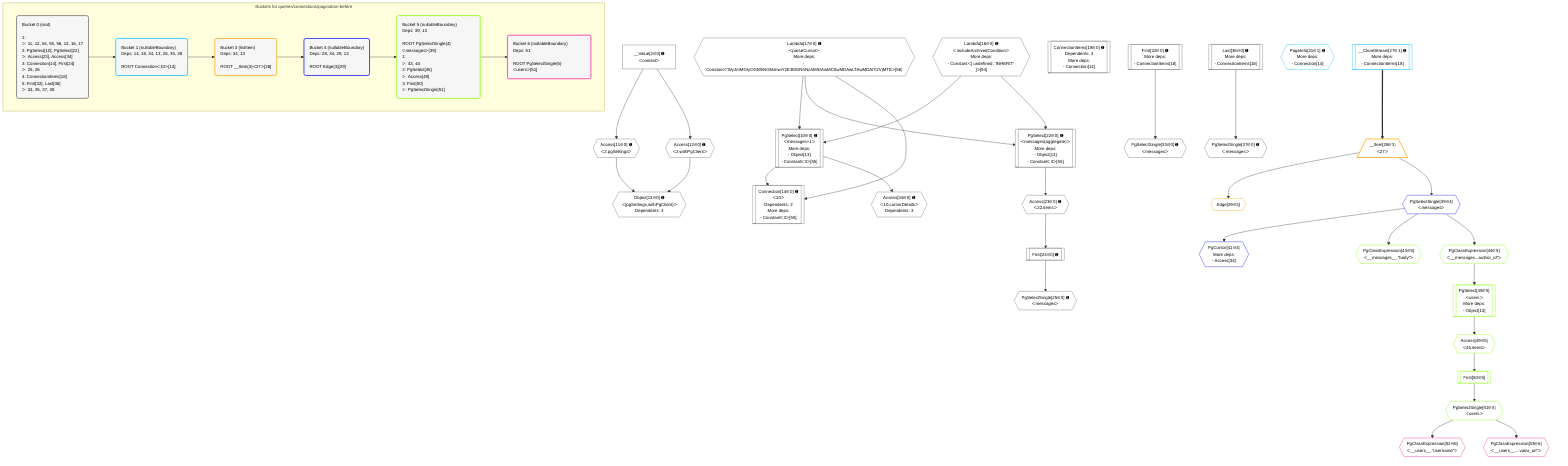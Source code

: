 %%{init: {'themeVariables': { 'fontSize': '12px'}}}%%
graph TD
    classDef path fill:#eee,stroke:#000,color:#000
    classDef plan fill:#fff,stroke-width:1px,color:#000
    classDef itemplan fill:#fff,stroke-width:2px,color:#000
    classDef unbatchedplan fill:#dff,stroke-width:1px,color:#000
    classDef sideeffectplan fill:#fcc,stroke-width:2px,color:#000
    classDef bucket fill:#f6f6f6,color:#000,stroke-width:2px,text-align:left

    subgraph "Buckets for queries/connections/pagination-before"
    Bucket0("Bucket 0 (root)<br /><br />1: <br />ᐳ: 11, 12, 54, 55, 56, 13, 16, 17<br />2: PgSelect[10], PgSelect[22]<br />ᐳ: Access[23], Access[34]<br />3: Connection[14], First[24]<br />ᐳ: 25, 26<br />4: ConnectionItems[18]<br />5: First[32], Last[36]<br />ᐳ: 33, 35, 37, 38"):::bucket
    Bucket1("Bucket 1 (nullableBoundary)<br />Deps: 14, 18, 34, 13, 26, 35, 38<br /><br />ROOT Connectionᐸ10ᐳ[14]"):::bucket
    Bucket3("Bucket 3 (listItem)<br />Deps: 34, 13<br /><br />ROOT __Item{3}ᐸ27ᐳ[28]"):::bucket
    Bucket4("Bucket 4 (nullableBoundary)<br />Deps: 28, 34, 29, 13<br /><br />ROOT Edge{3}[29]"):::bucket
    Bucket5("Bucket 5 (nullableBoundary)<br />Deps: 39, 13<br /><br />ROOT PgSelectSingle{4}ᐸmessagesᐳ[39]<br />1: <br />ᐳ: 43, 44<br />2: PgSelect[45]<br />ᐳ: Access[49]<br />3: First[50]<br />ᐳ: PgSelectSingle[51]"):::bucket
    Bucket6("Bucket 6 (nullableBoundary)<br />Deps: 51<br /><br />ROOT PgSelectSingle{5}ᐸusersᐳ[51]"):::bucket
    end
    Bucket0 --> Bucket1
    Bucket1 --> Bucket3
    Bucket3 --> Bucket4
    Bucket4 --> Bucket5
    Bucket5 --> Bucket6

    %% plan dependencies
    PgSelect10[["PgSelect[10∈0] ➊<br />ᐸmessages+1ᐳ<br />More deps:<br />- Object[13]<br />- Constantᐸ3ᐳ[55]"]]:::plan
    Lambda16{{"Lambda[16∈0] ➊<br />ᐸincludeArchivedConditionᐳ<br />More deps:<br />- Constantᐸ[ undefined, 'INHERIT' ]ᐳ[54]"}}:::plan
    Lambda17{{"Lambda[17∈0] ➊<br />ᐸparseCursorᐳ<br />More deps:<br />- Constantᐸ'WyJmMGIyOGM5NGMxIiwiY2E3MGNhNzAtMDAwMC0wMDAwLTAwMDAtY2VjMTEᐳ[56]"}}:::plan
    Lambda16 & Lambda17 --> PgSelect10
    PgSelect22[["PgSelect[22∈0] ➊<br />ᐸmessages(aggregate)ᐳ<br />More deps:<br />- Object[13]<br />- Constantᐸ3ᐳ[55]"]]:::plan
    Lambda16 & Lambda17 --> PgSelect22
    Connection14[["Connection[14∈0] ➊<br />ᐸ10ᐳ<br />Dependents: 2<br />More deps:<br />- Constantᐸ3ᐳ[55]"]]:::plan
    PgSelect10 & Lambda17 --> Connection14
    Object13{{"Object[13∈0] ➊<br />ᐸ{pgSettings,withPgClient}ᐳ<br />Dependents: 3"}}:::plan
    Access11{{"Access[11∈0] ➊<br />ᐸ2.pgSettingsᐳ"}}:::plan
    Access12{{"Access[12∈0] ➊<br />ᐸ2.withPgClientᐳ"}}:::plan
    Access11 & Access12 --> Object13
    __Value2["__Value[2∈0] ➊<br />ᐸcontextᐳ"]:::plan
    __Value2 --> Access11
    __Value2 --> Access12
    ConnectionItems18[["ConnectionItems[18∈0] ➊<br />Dependents: 3<br />More deps:<br />- Connection[14]"]]:::plan
    Access23{{"Access[23∈0] ➊<br />ᐸ22.itemsᐳ"}}:::plan
    PgSelect22 --> Access23
    First24[["First[24∈0] ➊"]]:::plan
    Access23 --> First24
    PgSelectSingle25{{"PgSelectSingle[25∈0] ➊<br />ᐸmessagesᐳ"}}:::plan
    First24 --> PgSelectSingle25
    First32[["First[32∈0] ➊<br />More deps:<br />- ConnectionItems[18]"]]:::plan
    PgSelectSingle33{{"PgSelectSingle[33∈0] ➊<br />ᐸmessagesᐳ"}}:::plan
    First32 --> PgSelectSingle33
    Access34{{"Access[34∈0] ➊<br />ᐸ10.cursorDetailsᐳ<br />Dependents: 3"}}:::plan
    PgSelect10 --> Access34
    Last36[["Last[36∈0] ➊<br />More deps:<br />- ConnectionItems[18]"]]:::plan
    PgSelectSingle37{{"PgSelectSingle[37∈0] ➊<br />ᐸmessagesᐳ"}}:::plan
    Last36 --> PgSelectSingle37
    PageInfo21{{"PageInfo[21∈1] ➊<br />More deps:<br />- Connection[14]"}}:::plan
    __CloneStream27[["__CloneStream[27∈1] ➊<br />More deps:<br />- ConnectionItems[18]"]]:::plan
    __Item28[/"__Item[28∈3]<br />ᐸ27ᐳ"\]:::itemplan
    __CloneStream27 ==> __Item28
    Edge29{{"Edge[29∈3]"}}:::plan
    __Item28 --> Edge29
    PgCursor41{{"PgCursor[41∈4]<br />More deps:<br />- Access[34]"}}:::plan
    PgSelectSingle39{{"PgSelectSingle[39∈4]<br />ᐸmessagesᐳ"}}:::plan
    PgSelectSingle39 --> PgCursor41
    __Item28 --> PgSelectSingle39
    PgSelect45[["PgSelect[45∈5]<br />ᐸusersᐳ<br />More deps:<br />- Object[13]"]]:::plan
    PgClassExpression44{{"PgClassExpression[44∈5]<br />ᐸ__messages...author_id”ᐳ"}}:::plan
    PgClassExpression44 --> PgSelect45
    PgClassExpression43{{"PgClassExpression[43∈5]<br />ᐸ__messages__.”body”ᐳ"}}:::plan
    PgSelectSingle39 --> PgClassExpression43
    PgSelectSingle39 --> PgClassExpression44
    Access49{{"Access[49∈5]<br />ᐸ45.itemsᐳ"}}:::plan
    PgSelect45 --> Access49
    First50[["First[50∈5]"]]:::plan
    Access49 --> First50
    PgSelectSingle51{{"PgSelectSingle[51∈5]<br />ᐸusersᐳ"}}:::plan
    First50 --> PgSelectSingle51
    PgClassExpression52{{"PgClassExpression[52∈6]<br />ᐸ__users__.”username”ᐳ"}}:::plan
    PgSelectSingle51 --> PgClassExpression52
    PgClassExpression53{{"PgClassExpression[53∈6]<br />ᐸ__users__....vatar_url”ᐳ"}}:::plan
    PgSelectSingle51 --> PgClassExpression53

    %% define steps
    classDef bucket0 stroke:#696969
    class Bucket0,__Value2,PgSelect10,Access11,Access12,Object13,Connection14,Lambda16,Lambda17,ConnectionItems18,PgSelect22,Access23,First24,PgSelectSingle25,First32,PgSelectSingle33,Access34,Last36,PgSelectSingle37 bucket0
    classDef bucket1 stroke:#00bfff
    class Bucket1,PageInfo21,__CloneStream27 bucket1
    classDef bucket3 stroke:#ffa500
    class Bucket3,__Item28,Edge29 bucket3
    classDef bucket4 stroke:#0000ff
    class Bucket4,PgSelectSingle39,PgCursor41 bucket4
    classDef bucket5 stroke:#7fff00
    class Bucket5,PgClassExpression43,PgClassExpression44,PgSelect45,Access49,First50,PgSelectSingle51 bucket5
    classDef bucket6 stroke:#ff1493
    class Bucket6,PgClassExpression52,PgClassExpression53 bucket6